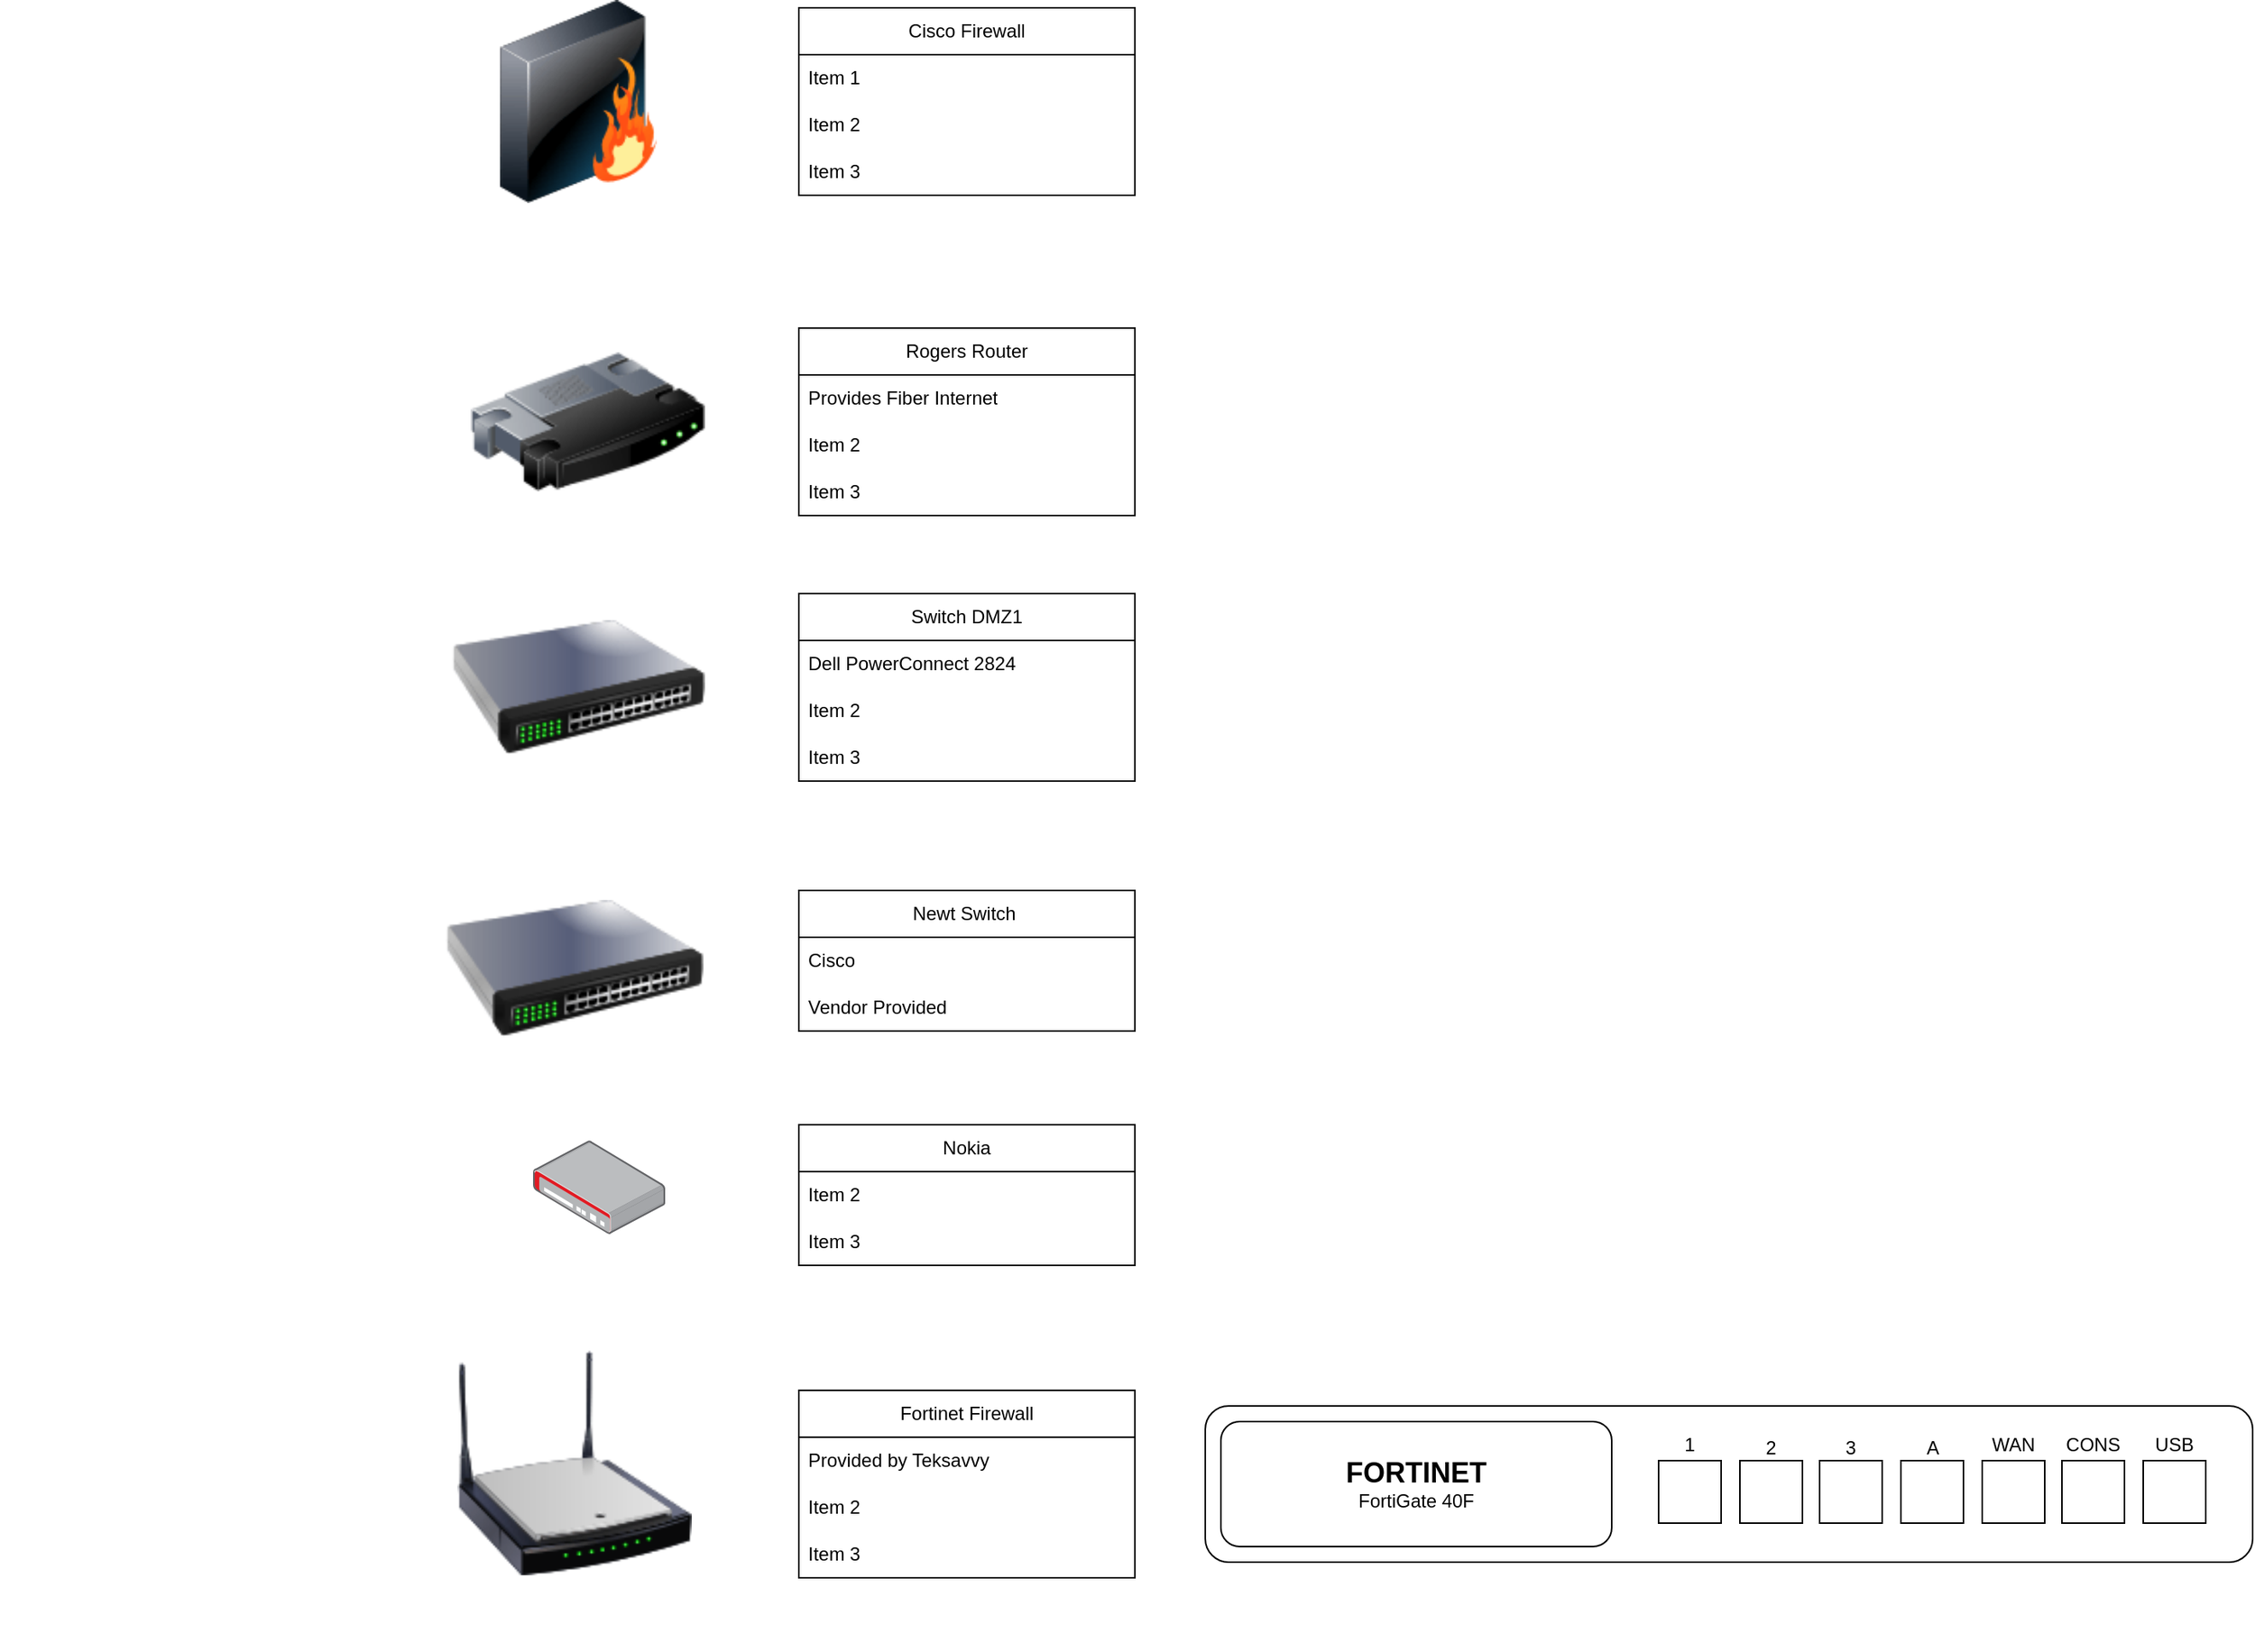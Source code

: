 <mxfile version="26.1.1">
  <diagram id="a45cf8ec-cd66-6f27-3ac3-be6e809c9e4a" name="Page-1">
    <mxGraphModel dx="1674" dy="1907" grid="1" gridSize="10" guides="1" tooltips="1" connect="1" arrows="1" fold="1" page="1" pageScale="1" pageWidth="827" pageHeight="1169" background="none" math="0" shadow="0">
      <root>
        <mxCell id="0" />
        <mxCell id="1" parent="0" />
        <mxCell id="171" style="edgeStyle=orthogonalEdgeStyle;rounded=0;jumpStyle=none;html=1;exitX=0;exitY=0.5;entryX=0;entryY=0.5;shadow=0;labelBackgroundColor=none;startArrow=none;startFill=0;endArrow=classic;endFill=1;endSize=6;jettySize=auto;orthogonalLoop=1;strokeColor=#23445D;strokeWidth=2;fillColor=#F08705;fontFamily=Helvetica;fontSize=14;fontColor=#F08705;align=left;fontStyle=0" parent="1" edge="1">
          <mxGeometry relative="1" as="geometry">
            <mxPoint x="137" y="37.5" as="sourcePoint" />
            <mxPoint x="137" y="37.5" as="targetPoint" />
          </mxGeometry>
        </mxCell>
        <mxCell id="3iOCTII06yZ_4ir-GyjH-172" value="" style="image;html=1;image=img/lib/clip_art/networking/Switch_128x128.png" vertex="1" parent="1">
          <mxGeometry x="418" y="-670" width="162" height="200" as="geometry" />
        </mxCell>
        <mxCell id="3iOCTII06yZ_4ir-GyjH-176" value="" style="image;html=1;image=img/lib/clip_art/networking/Firewall_128x128.png" vertex="1" parent="1">
          <mxGeometry x="414" y="-1010" width="170" height="130" as="geometry" />
        </mxCell>
        <mxCell id="3iOCTII06yZ_4ir-GyjH-182" value="Cisco Firewall" style="swimlane;fontStyle=0;childLayout=stackLayout;horizontal=1;startSize=30;horizontalStack=0;resizeParent=1;resizeParentMax=0;resizeLast=0;collapsible=1;marginBottom=0;whiteSpace=wrap;html=1;" vertex="1" parent="1">
          <mxGeometry x="640" y="-1005" width="215" height="120" as="geometry" />
        </mxCell>
        <mxCell id="3iOCTII06yZ_4ir-GyjH-183" value="Item 1" style="text;strokeColor=none;fillColor=none;align=left;verticalAlign=middle;spacingLeft=4;spacingRight=4;overflow=hidden;points=[[0,0.5],[1,0.5]];portConstraint=eastwest;rotatable=0;whiteSpace=wrap;html=1;" vertex="1" parent="3iOCTII06yZ_4ir-GyjH-182">
          <mxGeometry y="30" width="215" height="30" as="geometry" />
        </mxCell>
        <mxCell id="3iOCTII06yZ_4ir-GyjH-184" value="Item 2" style="text;strokeColor=none;fillColor=none;align=left;verticalAlign=middle;spacingLeft=4;spacingRight=4;overflow=hidden;points=[[0,0.5],[1,0.5]];portConstraint=eastwest;rotatable=0;whiteSpace=wrap;html=1;" vertex="1" parent="3iOCTII06yZ_4ir-GyjH-182">
          <mxGeometry y="60" width="215" height="30" as="geometry" />
        </mxCell>
        <mxCell id="3iOCTII06yZ_4ir-GyjH-185" value="Item 3" style="text;strokeColor=none;fillColor=none;align=left;verticalAlign=middle;spacingLeft=4;spacingRight=4;overflow=hidden;points=[[0,0.5],[1,0.5]];portConstraint=eastwest;rotatable=0;whiteSpace=wrap;html=1;" vertex="1" parent="3iOCTII06yZ_4ir-GyjH-182">
          <mxGeometry y="90" width="215" height="30" as="geometry" />
        </mxCell>
        <mxCell id="3iOCTII06yZ_4ir-GyjH-230" value="Switch DMZ1" style="swimlane;fontStyle=0;childLayout=stackLayout;horizontal=1;startSize=30;horizontalStack=0;resizeParent=1;resizeParentMax=0;resizeLast=0;collapsible=1;marginBottom=0;whiteSpace=wrap;html=1;" vertex="1" parent="1">
          <mxGeometry x="640" y="-630" width="215" height="120" as="geometry" />
        </mxCell>
        <mxCell id="3iOCTII06yZ_4ir-GyjH-231" value="Dell PowerConnect 2824" style="text;strokeColor=none;fillColor=none;align=left;verticalAlign=middle;spacingLeft=4;spacingRight=4;overflow=hidden;points=[[0,0.5],[1,0.5]];portConstraint=eastwest;rotatable=0;whiteSpace=wrap;html=1;" vertex="1" parent="3iOCTII06yZ_4ir-GyjH-230">
          <mxGeometry y="30" width="215" height="30" as="geometry" />
        </mxCell>
        <mxCell id="3iOCTII06yZ_4ir-GyjH-232" value="Item 2" style="text;strokeColor=none;fillColor=none;align=left;verticalAlign=middle;spacingLeft=4;spacingRight=4;overflow=hidden;points=[[0,0.5],[1,0.5]];portConstraint=eastwest;rotatable=0;whiteSpace=wrap;html=1;" vertex="1" parent="3iOCTII06yZ_4ir-GyjH-230">
          <mxGeometry y="60" width="215" height="30" as="geometry" />
        </mxCell>
        <mxCell id="3iOCTII06yZ_4ir-GyjH-233" value="Item 3" style="text;strokeColor=none;fillColor=none;align=left;verticalAlign=middle;spacingLeft=4;spacingRight=4;overflow=hidden;points=[[0,0.5],[1,0.5]];portConstraint=eastwest;rotatable=0;whiteSpace=wrap;html=1;" vertex="1" parent="3iOCTII06yZ_4ir-GyjH-230">
          <mxGeometry y="90" width="215" height="30" as="geometry" />
        </mxCell>
        <mxCell id="3iOCTII06yZ_4ir-GyjH-234" value="" style="image;html=1;image=img/lib/clip_art/networking/Router_128x128.png" vertex="1" parent="1">
          <mxGeometry x="430" y="-820" width="150" height="160" as="geometry" />
        </mxCell>
        <mxCell id="3iOCTII06yZ_4ir-GyjH-235" value="Rogers Router" style="swimlane;fontStyle=0;childLayout=stackLayout;horizontal=1;startSize=30;horizontalStack=0;resizeParent=1;resizeParentMax=0;resizeLast=0;collapsible=1;marginBottom=0;whiteSpace=wrap;html=1;" vertex="1" parent="1">
          <mxGeometry x="640" y="-800" width="215" height="120" as="geometry" />
        </mxCell>
        <mxCell id="3iOCTII06yZ_4ir-GyjH-236" value="Provides Fiber Internet" style="text;strokeColor=none;fillColor=none;align=left;verticalAlign=middle;spacingLeft=4;spacingRight=4;overflow=hidden;points=[[0,0.5],[1,0.5]];portConstraint=eastwest;rotatable=0;whiteSpace=wrap;html=1;" vertex="1" parent="3iOCTII06yZ_4ir-GyjH-235">
          <mxGeometry y="30" width="215" height="30" as="geometry" />
        </mxCell>
        <mxCell id="3iOCTII06yZ_4ir-GyjH-237" value="Item 2" style="text;strokeColor=none;fillColor=none;align=left;verticalAlign=middle;spacingLeft=4;spacingRight=4;overflow=hidden;points=[[0,0.5],[1,0.5]];portConstraint=eastwest;rotatable=0;whiteSpace=wrap;html=1;" vertex="1" parent="3iOCTII06yZ_4ir-GyjH-235">
          <mxGeometry y="60" width="215" height="30" as="geometry" />
        </mxCell>
        <mxCell id="3iOCTII06yZ_4ir-GyjH-238" value="Item 3" style="text;strokeColor=none;fillColor=none;align=left;verticalAlign=middle;spacingLeft=4;spacingRight=4;overflow=hidden;points=[[0,0.5],[1,0.5]];portConstraint=eastwest;rotatable=0;whiteSpace=wrap;html=1;" vertex="1" parent="3iOCTII06yZ_4ir-GyjH-235">
          <mxGeometry y="90" width="215" height="30" as="geometry" />
        </mxCell>
        <mxCell id="3iOCTII06yZ_4ir-GyjH-239" value="" style="image;html=1;image=img/lib/clip_art/networking/Switch_128x128.png" vertex="1" parent="1">
          <mxGeometry x="414" y="-460" width="165" height="140" as="geometry" />
        </mxCell>
        <mxCell id="3iOCTII06yZ_4ir-GyjH-240" value="Newt Switch&amp;nbsp;" style="swimlane;fontStyle=0;childLayout=stackLayout;horizontal=1;startSize=30;horizontalStack=0;resizeParent=1;resizeParentMax=0;resizeLast=0;collapsible=1;marginBottom=0;whiteSpace=wrap;html=1;" vertex="1" parent="1">
          <mxGeometry x="640" y="-440" width="215" height="90" as="geometry" />
        </mxCell>
        <mxCell id="3iOCTII06yZ_4ir-GyjH-242" value="Cisco" style="text;strokeColor=none;fillColor=none;align=left;verticalAlign=middle;spacingLeft=4;spacingRight=4;overflow=hidden;points=[[0,0.5],[1,0.5]];portConstraint=eastwest;rotatable=0;whiteSpace=wrap;html=1;" vertex="1" parent="3iOCTII06yZ_4ir-GyjH-240">
          <mxGeometry y="30" width="215" height="30" as="geometry" />
        </mxCell>
        <mxCell id="3iOCTII06yZ_4ir-GyjH-243" value="Vendor Provided" style="text;strokeColor=none;fillColor=none;align=left;verticalAlign=middle;spacingLeft=4;spacingRight=4;overflow=hidden;points=[[0,0.5],[1,0.5]];portConstraint=eastwest;rotatable=0;whiteSpace=wrap;html=1;" vertex="1" parent="3iOCTII06yZ_4ir-GyjH-240">
          <mxGeometry y="60" width="215" height="30" as="geometry" />
        </mxCell>
        <mxCell id="3iOCTII06yZ_4ir-GyjH-244" value="" style="image;points=[];aspect=fixed;html=1;align=center;shadow=0;dashed=0;image=img/lib/allied_telesis/security/Router_VPN.svg;" vertex="1" parent="1">
          <mxGeometry x="470.0" y="-280" width="84.55" height="60" as="geometry" />
        </mxCell>
        <mxCell id="3iOCTII06yZ_4ir-GyjH-246" value="Nokia" style="swimlane;fontStyle=0;childLayout=stackLayout;horizontal=1;startSize=30;horizontalStack=0;resizeParent=1;resizeParentMax=0;resizeLast=0;collapsible=1;marginBottom=0;whiteSpace=wrap;html=1;" vertex="1" parent="1">
          <mxGeometry x="640" y="-290" width="215" height="90" as="geometry" />
        </mxCell>
        <mxCell id="3iOCTII06yZ_4ir-GyjH-248" value="Item 2" style="text;strokeColor=none;fillColor=none;align=left;verticalAlign=middle;spacingLeft=4;spacingRight=4;overflow=hidden;points=[[0,0.5],[1,0.5]];portConstraint=eastwest;rotatable=0;whiteSpace=wrap;html=1;" vertex="1" parent="3iOCTII06yZ_4ir-GyjH-246">
          <mxGeometry y="30" width="215" height="30" as="geometry" />
        </mxCell>
        <mxCell id="3iOCTII06yZ_4ir-GyjH-249" value="Item 3" style="text;strokeColor=none;fillColor=none;align=left;verticalAlign=middle;spacingLeft=4;spacingRight=4;overflow=hidden;points=[[0,0.5],[1,0.5]];portConstraint=eastwest;rotatable=0;whiteSpace=wrap;html=1;" vertex="1" parent="3iOCTII06yZ_4ir-GyjH-246">
          <mxGeometry y="60" width="215" height="30" as="geometry" />
        </mxCell>
        <mxCell id="3iOCTII06yZ_4ir-GyjH-251" value="" style="image;html=1;image=img/lib/clip_art/networking/Wireless_Router_N_128x128.png" vertex="1" parent="1">
          <mxGeometry x="421.5" y="-170" width="150" height="193" as="geometry" />
        </mxCell>
        <mxCell id="3iOCTII06yZ_4ir-GyjH-252" value="Fortinet Firewall" style="swimlane;fontStyle=0;childLayout=stackLayout;horizontal=1;startSize=30;horizontalStack=0;resizeParent=1;resizeParentMax=0;resizeLast=0;collapsible=1;marginBottom=0;whiteSpace=wrap;html=1;" vertex="1" parent="1">
          <mxGeometry x="640" y="-120" width="215" height="120" as="geometry" />
        </mxCell>
        <mxCell id="3iOCTII06yZ_4ir-GyjH-253" value="Provided by Teksavvy" style="text;strokeColor=none;fillColor=none;align=left;verticalAlign=middle;spacingLeft=4;spacingRight=4;overflow=hidden;points=[[0,0.5],[1,0.5]];portConstraint=eastwest;rotatable=0;whiteSpace=wrap;html=1;" vertex="1" parent="3iOCTII06yZ_4ir-GyjH-252">
          <mxGeometry y="30" width="215" height="30" as="geometry" />
        </mxCell>
        <mxCell id="3iOCTII06yZ_4ir-GyjH-254" value="Item 2" style="text;strokeColor=none;fillColor=none;align=left;verticalAlign=middle;spacingLeft=4;spacingRight=4;overflow=hidden;points=[[0,0.5],[1,0.5]];portConstraint=eastwest;rotatable=0;whiteSpace=wrap;html=1;" vertex="1" parent="3iOCTII06yZ_4ir-GyjH-252">
          <mxGeometry y="60" width="215" height="30" as="geometry" />
        </mxCell>
        <mxCell id="3iOCTII06yZ_4ir-GyjH-255" value="Item 3" style="text;strokeColor=none;fillColor=none;align=left;verticalAlign=middle;spacingLeft=4;spacingRight=4;overflow=hidden;points=[[0,0.5],[1,0.5]];portConstraint=eastwest;rotatable=0;whiteSpace=wrap;html=1;" vertex="1" parent="3iOCTII06yZ_4ir-GyjH-252">
          <mxGeometry y="90" width="215" height="30" as="geometry" />
        </mxCell>
        <mxCell id="3iOCTII06yZ_4ir-GyjH-256" value="" style="rounded=1;whiteSpace=wrap;html=1;" vertex="1" parent="1">
          <mxGeometry x="900" y="-110" width="670" height="100" as="geometry" />
        </mxCell>
        <mxCell id="3iOCTII06yZ_4ir-GyjH-257" value="&lt;b&gt;&lt;font style=&quot;font-size: 18px;&quot;&gt;FORTINET&lt;/font&gt;&lt;/b&gt;&lt;div&gt;FortiGate 40F&lt;/div&gt;" style="rounded=1;whiteSpace=wrap;html=1;" vertex="1" parent="1">
          <mxGeometry x="910" y="-100" width="250" height="80" as="geometry" />
        </mxCell>
        <mxCell id="3iOCTII06yZ_4ir-GyjH-259" value="" style="whiteSpace=wrap;html=1;aspect=fixed;" vertex="1" parent="1">
          <mxGeometry x="1190" y="-75" width="40" height="40" as="geometry" />
        </mxCell>
        <mxCell id="3iOCTII06yZ_4ir-GyjH-262" value="" style="whiteSpace=wrap;html=1;aspect=fixed;" vertex="1" parent="1">
          <mxGeometry x="1242" y="-75" width="40" height="40" as="geometry" />
        </mxCell>
        <mxCell id="3iOCTII06yZ_4ir-GyjH-263" value="" style="whiteSpace=wrap;html=1;aspect=fixed;" vertex="1" parent="1">
          <mxGeometry x="1293" y="-75" width="40" height="40" as="geometry" />
        </mxCell>
        <mxCell id="3iOCTII06yZ_4ir-GyjH-264" value="" style="whiteSpace=wrap;html=1;aspect=fixed;" vertex="1" parent="1">
          <mxGeometry x="1345" y="-75" width="40" height="40" as="geometry" />
        </mxCell>
        <mxCell id="3iOCTII06yZ_4ir-GyjH-265" value="" style="whiteSpace=wrap;html=1;aspect=fixed;" vertex="1" parent="1">
          <mxGeometry x="1397" y="-75" width="40" height="40" as="geometry" />
        </mxCell>
        <mxCell id="3iOCTII06yZ_4ir-GyjH-266" value="" style="whiteSpace=wrap;html=1;aspect=fixed;" vertex="1" parent="1">
          <mxGeometry x="1448" y="-75" width="40" height="40" as="geometry" />
        </mxCell>
        <mxCell id="3iOCTII06yZ_4ir-GyjH-267" value="" style="whiteSpace=wrap;html=1;aspect=fixed;" vertex="1" parent="1">
          <mxGeometry x="1500" y="-75" width="40" height="40" as="geometry" />
        </mxCell>
        <mxCell id="3iOCTII06yZ_4ir-GyjH-268" value="1" style="text;html=1;align=center;verticalAlign=middle;whiteSpace=wrap;rounded=0;" vertex="1" parent="1">
          <mxGeometry x="1180" y="-100" width="60" height="30" as="geometry" />
        </mxCell>
        <mxCell id="3iOCTII06yZ_4ir-GyjH-269" value="2" style="text;html=1;align=center;verticalAlign=middle;whiteSpace=wrap;rounded=0;" vertex="1" parent="1">
          <mxGeometry x="1232" y="-97.75" width="60" height="30" as="geometry" />
        </mxCell>
        <mxCell id="3iOCTII06yZ_4ir-GyjH-270" value="3" style="text;html=1;align=center;verticalAlign=middle;whiteSpace=wrap;rounded=0;" vertex="1" parent="1">
          <mxGeometry x="1283" y="-97.75" width="60" height="30" as="geometry" />
        </mxCell>
        <mxCell id="3iOCTII06yZ_4ir-GyjH-271" value="A" style="text;html=1;align=center;verticalAlign=middle;whiteSpace=wrap;rounded=0;" vertex="1" parent="1">
          <mxGeometry x="1336.5" y="-97.75" width="57" height="28.5" as="geometry" />
        </mxCell>
        <mxCell id="3iOCTII06yZ_4ir-GyjH-272" value="WAN" style="text;html=1;align=center;verticalAlign=middle;whiteSpace=wrap;rounded=0;" vertex="1" parent="1">
          <mxGeometry x="1387" y="-100" width="60" height="30" as="geometry" />
        </mxCell>
        <mxCell id="3iOCTII06yZ_4ir-GyjH-273" value="CONS" style="text;html=1;align=center;verticalAlign=middle;whiteSpace=wrap;rounded=0;" vertex="1" parent="1">
          <mxGeometry x="1438" y="-100" width="60" height="30" as="geometry" />
        </mxCell>
        <mxCell id="3iOCTII06yZ_4ir-GyjH-274" value="USB" style="text;html=1;align=center;verticalAlign=middle;whiteSpace=wrap;rounded=0;" vertex="1" parent="1">
          <mxGeometry x="1490" y="-100" width="60" height="30" as="geometry" />
        </mxCell>
      </root>
    </mxGraphModel>
  </diagram>
</mxfile>
